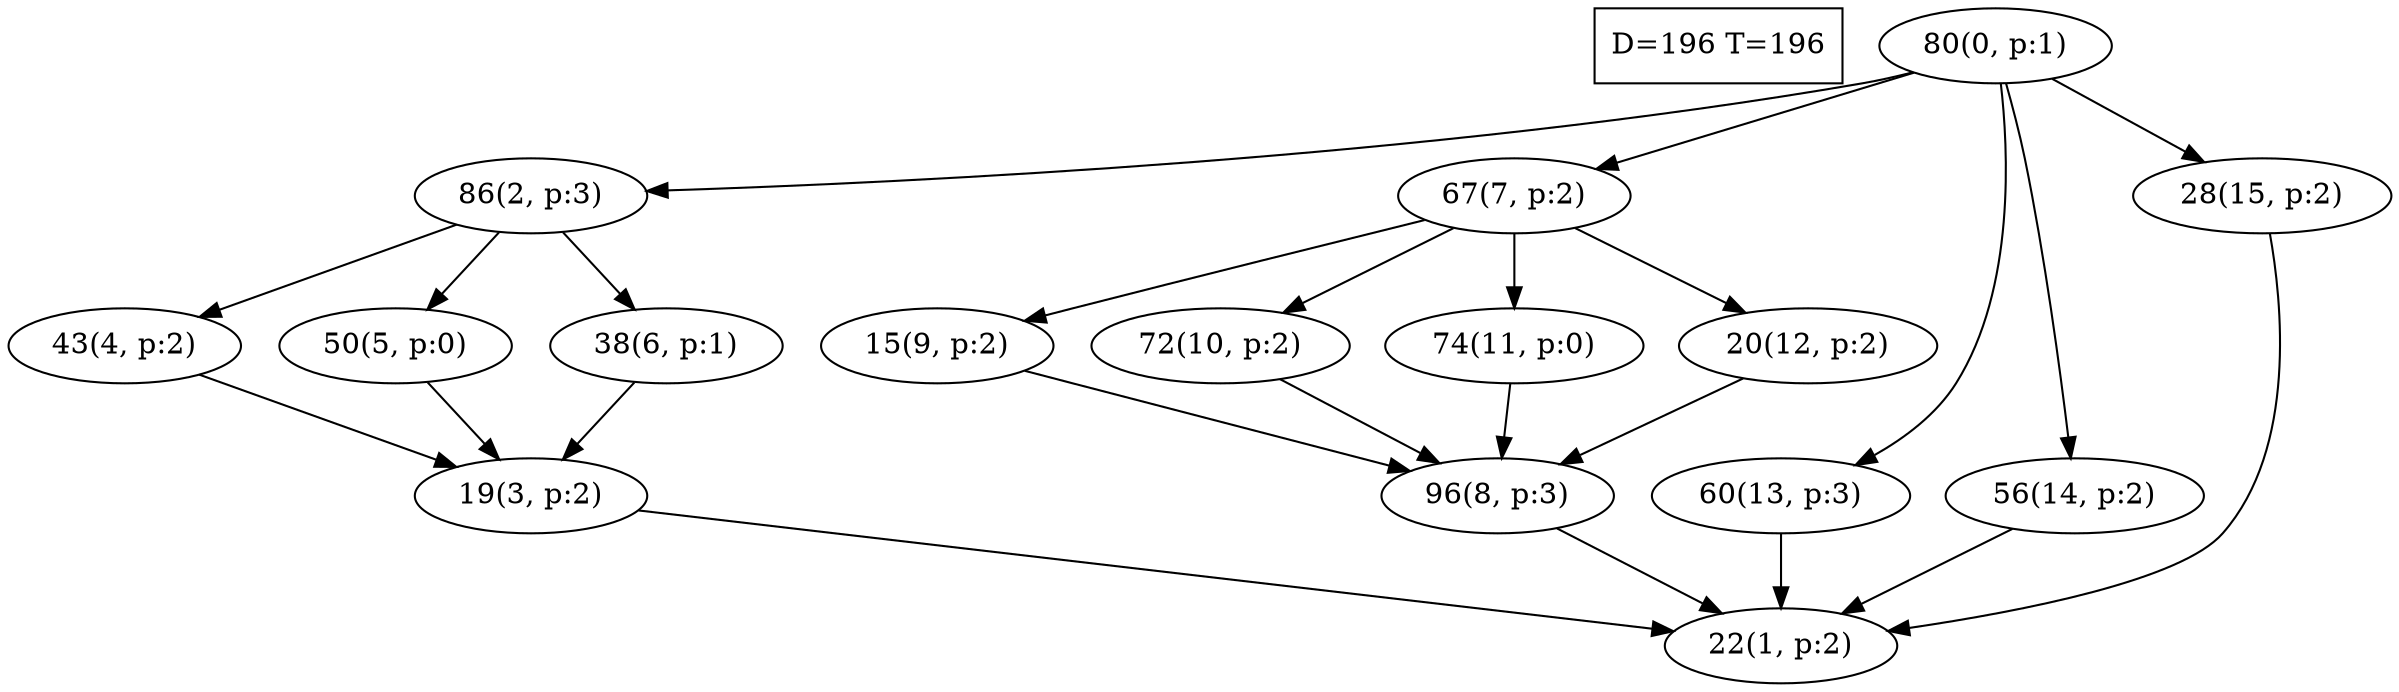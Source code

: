 digraph Task {
i [shape=box, label="D=196 T=196"]; 
0 [label="80(0, p:1)"];
1 [label="22(1, p:2)"];
2 [label="86(2, p:3)"];
3 [label="19(3, p:2)"];
4 [label="43(4, p:2)"];
5 [label="50(5, p:0)"];
6 [label="38(6, p:1)"];
7 [label="67(7, p:2)"];
8 [label="96(8, p:3)"];
9 [label="15(9, p:2)"];
10 [label="72(10, p:2)"];
11 [label="74(11, p:0)"];
12 [label="20(12, p:2)"];
13 [label="60(13, p:3)"];
14 [label="56(14, p:2)"];
15 [label="28(15, p:2)"];
0 -> 2;
0 -> 7;
0 -> 13;
0 -> 14;
0 -> 15;
2 -> 4;
2 -> 5;
2 -> 6;
3 -> 1;
4 -> 3;
5 -> 3;
6 -> 3;
7 -> 9;
7 -> 10;
7 -> 11;
7 -> 12;
8 -> 1;
9 -> 8;
10 -> 8;
11 -> 8;
12 -> 8;
13 -> 1;
14 -> 1;
15 -> 1;
}